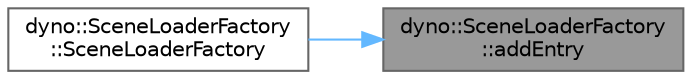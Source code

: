 digraph "dyno::SceneLoaderFactory::addEntry"
{
 // LATEX_PDF_SIZE
  bgcolor="transparent";
  edge [fontname=Helvetica,fontsize=10,labelfontname=Helvetica,labelfontsize=10];
  node [fontname=Helvetica,fontsize=10,shape=box,height=0.2,width=0.4];
  rankdir="RL";
  Node1 [id="Node000001",label="dyno::SceneLoaderFactory\l::addEntry",height=0.2,width=0.4,color="gray40", fillcolor="grey60", style="filled", fontcolor="black",tooltip="Add a scene loader."];
  Node1 -> Node2 [id="edge1_Node000001_Node000002",dir="back",color="steelblue1",style="solid",tooltip=" "];
  Node2 [id="Node000002",label="dyno::SceneLoaderFactory\l::SceneLoaderFactory",height=0.2,width=0.4,color="grey40", fillcolor="white", style="filled",URL="$classdyno_1_1_scene_loader_factory.html#a8a217b2b79e88e31460f9b000002e60d",tooltip=" "];
}
